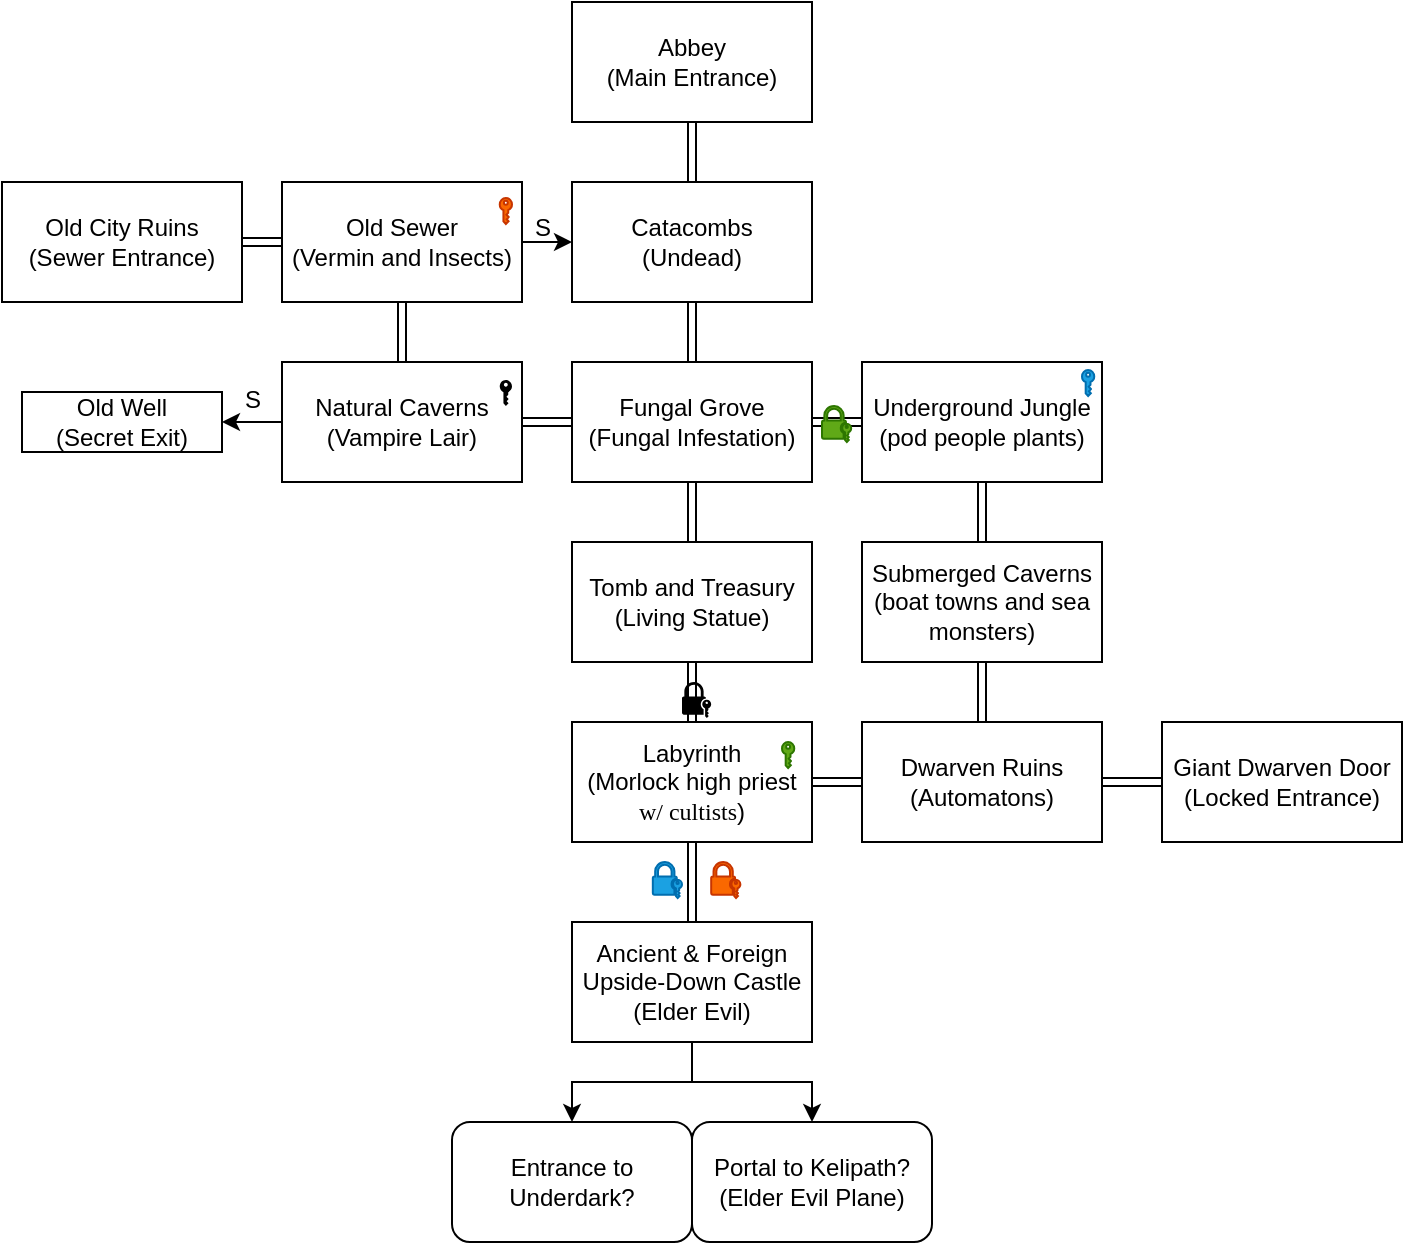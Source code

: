 <mxfile version="21.6.1" type="device">
  <diagram name="Page-1" id="71T6KuoD-LJVXBzpk2aA">
    <mxGraphModel dx="714" dy="1662" grid="1" gridSize="10" guides="1" tooltips="1" connect="1" arrows="1" fold="1" page="1" pageScale="1" pageWidth="850" pageHeight="1100" math="0" shadow="0">
      <root>
        <mxCell id="0" />
        <mxCell id="1" parent="0" />
        <mxCell id="omlJ6Cy1XjPE1LnsV1UD-1" value="Abbey&lt;br&gt;(Main Entrance)" style="rounded=0;whiteSpace=wrap;html=1;" parent="1" vertex="1">
          <mxGeometry x="365" y="10" width="120" height="60" as="geometry" />
        </mxCell>
        <mxCell id="omlJ6Cy1XjPE1LnsV1UD-9" style="edgeStyle=orthogonalEdgeStyle;rounded=0;orthogonalLoop=1;jettySize=auto;html=1;exitX=0.5;exitY=1;exitDx=0;exitDy=0;entryX=0.5;entryY=0;entryDx=0;entryDy=0;shape=link;" parent="1" source="omlJ6Cy1XjPE1LnsV1UD-2" target="omlJ6Cy1XjPE1LnsV1UD-4" edge="1">
          <mxGeometry relative="1" as="geometry" />
        </mxCell>
        <mxCell id="omlJ6Cy1XjPE1LnsV1UD-2" value="&lt;div&gt;Catacombs&lt;/div&gt;&lt;div&gt;(Undead)&lt;br&gt;&lt;/div&gt;" style="rounded=0;whiteSpace=wrap;html=1;" parent="1" vertex="1">
          <mxGeometry x="365" y="100" width="120" height="60" as="geometry" />
        </mxCell>
        <mxCell id="omlJ6Cy1XjPE1LnsV1UD-3" value="" style="endArrow=none;html=1;rounded=0;entryX=0.5;entryY=1;entryDx=0;entryDy=0;exitX=0.5;exitY=0;exitDx=0;exitDy=0;shape=link;" parent="1" source="omlJ6Cy1XjPE1LnsV1UD-2" target="omlJ6Cy1XjPE1LnsV1UD-1" edge="1">
          <mxGeometry width="50" height="50" relative="1" as="geometry">
            <mxPoint x="400" y="100" as="sourcePoint" />
            <mxPoint x="450" y="50" as="targetPoint" />
          </mxGeometry>
        </mxCell>
        <mxCell id="omlJ6Cy1XjPE1LnsV1UD-16" value="" style="edgeStyle=orthogonalEdgeStyle;rounded=0;orthogonalLoop=1;jettySize=auto;html=1;shape=link;" parent="1" source="omlJ6Cy1XjPE1LnsV1UD-4" target="omlJ6Cy1XjPE1LnsV1UD-14" edge="1">
          <mxGeometry relative="1" as="geometry" />
        </mxCell>
        <mxCell id="omlJ6Cy1XjPE1LnsV1UD-51" value="" style="edgeStyle=orthogonalEdgeStyle;rounded=0;orthogonalLoop=1;jettySize=auto;html=1;shape=link;" parent="1" source="omlJ6Cy1XjPE1LnsV1UD-4" target="omlJ6Cy1XjPE1LnsV1UD-45" edge="1">
          <mxGeometry relative="1" as="geometry" />
        </mxCell>
        <mxCell id="omlJ6Cy1XjPE1LnsV1UD-4" value="&lt;div&gt;Fungal Grove&lt;/div&gt;&lt;div&gt;(Fungal Infestation)&lt;/div&gt;" style="rounded=0;whiteSpace=wrap;html=1;" parent="1" vertex="1">
          <mxGeometry x="365" y="190" width="120" height="60" as="geometry" />
        </mxCell>
        <mxCell id="omlJ6Cy1XjPE1LnsV1UD-8" style="edgeStyle=orthogonalEdgeStyle;rounded=0;orthogonalLoop=1;jettySize=auto;html=1;exitX=0.5;exitY=1;exitDx=0;exitDy=0;" parent="1" source="omlJ6Cy1XjPE1LnsV1UD-2" target="omlJ6Cy1XjPE1LnsV1UD-2" edge="1">
          <mxGeometry relative="1" as="geometry" />
        </mxCell>
        <mxCell id="omlJ6Cy1XjPE1LnsV1UD-11" value="" style="edgeStyle=orthogonalEdgeStyle;rounded=0;orthogonalLoop=1;jettySize=auto;html=1;" parent="1" source="omlJ6Cy1XjPE1LnsV1UD-10" target="omlJ6Cy1XjPE1LnsV1UD-2" edge="1">
          <mxGeometry relative="1" as="geometry" />
        </mxCell>
        <mxCell id="omlJ6Cy1XjPE1LnsV1UD-15" value="" style="edgeStyle=orthogonalEdgeStyle;rounded=0;orthogonalLoop=1;jettySize=auto;html=1;shape=link;" parent="1" source="omlJ6Cy1XjPE1LnsV1UD-10" target="omlJ6Cy1XjPE1LnsV1UD-14" edge="1">
          <mxGeometry relative="1" as="geometry" />
        </mxCell>
        <mxCell id="omlJ6Cy1XjPE1LnsV1UD-10" value="&lt;div&gt;Old Sewer&lt;/div&gt;&lt;div&gt;(Vermin and Insects)&lt;br&gt;&lt;/div&gt;" style="rounded=0;whiteSpace=wrap;html=1;" parent="1" vertex="1">
          <mxGeometry x="220" y="100" width="120" height="60" as="geometry" />
        </mxCell>
        <mxCell id="omlJ6Cy1XjPE1LnsV1UD-13" value="" style="edgeStyle=orthogonalEdgeStyle;rounded=0;orthogonalLoop=1;jettySize=auto;html=1;shape=link;" parent="1" source="omlJ6Cy1XjPE1LnsV1UD-12" target="omlJ6Cy1XjPE1LnsV1UD-4" edge="1">
          <mxGeometry relative="1" as="geometry" />
        </mxCell>
        <mxCell id="omlJ6Cy1XjPE1LnsV1UD-12" value="&lt;div&gt;Tomb and Treasury&lt;/div&gt;&lt;div&gt;(Living Statue)&lt;br&gt;&lt;/div&gt;" style="rounded=0;whiteSpace=wrap;html=1;" parent="1" vertex="1">
          <mxGeometry x="365" y="280" width="120" height="60" as="geometry" />
        </mxCell>
        <mxCell id="omlJ6Cy1XjPE1LnsV1UD-24" value="" style="edgeStyle=orthogonalEdgeStyle;rounded=0;orthogonalLoop=1;jettySize=auto;html=1;" parent="1" source="omlJ6Cy1XjPE1LnsV1UD-14" target="omlJ6Cy1XjPE1LnsV1UD-22" edge="1">
          <mxGeometry relative="1" as="geometry" />
        </mxCell>
        <mxCell id="omlJ6Cy1XjPE1LnsV1UD-14" value="Natural Caverns&lt;br&gt;(Vampire Lair)" style="rounded=0;whiteSpace=wrap;html=1;" parent="1" vertex="1">
          <mxGeometry x="220" y="190" width="120" height="60" as="geometry" />
        </mxCell>
        <mxCell id="omlJ6Cy1XjPE1LnsV1UD-17" value="S" style="text;html=1;align=center;verticalAlign=middle;resizable=0;points=[];autosize=1;strokeColor=none;fillColor=none;" parent="1" vertex="1">
          <mxGeometry x="335" y="108" width="30" height="30" as="geometry" />
        </mxCell>
        <mxCell id="omlJ6Cy1XjPE1LnsV1UD-20" value="" style="sketch=0;pointerEvents=1;shadow=0;dashed=0;html=1;fillColor=#000000;labelPosition=center;verticalLabelPosition=bottom;verticalAlign=top;outlineConnect=0;align=center;shape=mxgraph.office.security.lock_with_key_security;strokeWidth=1;fillStyle=solid;strokeColor=none;gradientColor=default;gradientDirection=radial;" parent="1" vertex="1">
          <mxGeometry x="420" y="350" width="14.59" height="18" as="geometry" />
        </mxCell>
        <mxCell id="omlJ6Cy1XjPE1LnsV1UD-22" value="Old Well&lt;br&gt;(Secret Exit)" style="rounded=0;whiteSpace=wrap;html=1;" parent="1" vertex="1">
          <mxGeometry x="90" y="205" width="100" height="30" as="geometry" />
        </mxCell>
        <mxCell id="omlJ6Cy1XjPE1LnsV1UD-25" value="S" style="text;html=1;align=center;verticalAlign=middle;resizable=0;points=[];autosize=1;strokeColor=none;fillColor=none;" parent="1" vertex="1">
          <mxGeometry x="190" y="194" width="30" height="30" as="geometry" />
        </mxCell>
        <mxCell id="omlJ6Cy1XjPE1LnsV1UD-26" value="" style="pointerEvents=1;shadow=0;dashed=0;html=1;strokeColor=none;fillColor=#000000;labelPosition=center;verticalLabelPosition=bottom;verticalAlign=top;outlineConnect=0;align=center;shape=mxgraph.office.security.key_permissions;gradientColor=default;gradientDirection=radial;" parent="1" vertex="1">
          <mxGeometry x="328.87" y="199" width="6.13" height="13" as="geometry" />
        </mxCell>
        <mxCell id="omlJ6Cy1XjPE1LnsV1UD-29" value="" style="edgeStyle=orthogonalEdgeStyle;rounded=0;orthogonalLoop=1;jettySize=auto;html=1;shape=link;" parent="1" source="omlJ6Cy1XjPE1LnsV1UD-28" target="omlJ6Cy1XjPE1LnsV1UD-10" edge="1">
          <mxGeometry relative="1" as="geometry" />
        </mxCell>
        <mxCell id="omlJ6Cy1XjPE1LnsV1UD-28" value="Old City Ruins&lt;br&gt;(Sewer Entrance)" style="rounded=0;whiteSpace=wrap;html=1;" parent="1" vertex="1">
          <mxGeometry x="80" y="100" width="120" height="60" as="geometry" />
        </mxCell>
        <mxCell id="omlJ6Cy1XjPE1LnsV1UD-31" value="" style="edgeStyle=orthogonalEdgeStyle;rounded=0;orthogonalLoop=1;jettySize=auto;html=1;shape=link;" parent="1" source="omlJ6Cy1XjPE1LnsV1UD-30" target="omlJ6Cy1XjPE1LnsV1UD-12" edge="1">
          <mxGeometry relative="1" as="geometry" />
        </mxCell>
        <mxCell id="omlJ6Cy1XjPE1LnsV1UD-30" value="&lt;div&gt;Dwarven Ruins&lt;/div&gt;&lt;div&gt;(Automatons)&lt;br&gt;&lt;/div&gt;" style="rounded=0;whiteSpace=wrap;html=1;" parent="1" vertex="1">
          <mxGeometry x="510" y="370" width="120" height="60" as="geometry" />
        </mxCell>
        <mxCell id="omlJ6Cy1XjPE1LnsV1UD-34" value="" style="edgeStyle=orthogonalEdgeStyle;rounded=0;orthogonalLoop=1;jettySize=auto;html=1;shape=link;" parent="1" source="omlJ6Cy1XjPE1LnsV1UD-32" target="omlJ6Cy1XjPE1LnsV1UD-30" edge="1">
          <mxGeometry relative="1" as="geometry" />
        </mxCell>
        <mxCell id="omlJ6Cy1XjPE1LnsV1UD-32" value="Giant Dwarven Door&lt;br&gt;(Locked Entrance)" style="rounded=0;whiteSpace=wrap;html=1;" parent="1" vertex="1">
          <mxGeometry x="660" y="370" width="120" height="60" as="geometry" />
        </mxCell>
        <mxCell id="omlJ6Cy1XjPE1LnsV1UD-37" value="" style="edgeStyle=orthogonalEdgeStyle;rounded=0;orthogonalLoop=1;jettySize=auto;html=1;shape=link;" parent="1" source="omlJ6Cy1XjPE1LnsV1UD-36" target="omlJ6Cy1XjPE1LnsV1UD-12" edge="1">
          <mxGeometry relative="1" as="geometry" />
        </mxCell>
        <mxCell id="omlJ6Cy1XjPE1LnsV1UD-36" value="&lt;div&gt;Labyrinth&lt;/div&gt;&lt;div&gt;(Morlock high priest&lt;span dir=&quot;ltr&quot; role=&quot;presentation&quot; style=&quot;left: 73.55%; top: 74.99%; font-size: calc(var(--scale-factor)*8.98px); font-family: serif;&quot;&gt; &lt;/span&gt;&lt;span dir=&quot;ltr&quot; role=&quot;presentation&quot; style=&quot;left: 74.06%; top: 74.99%; font-size: calc(var(--scale-factor)*8.98px); font-family: serif; transform: scaleX(0.801);&quot;&gt;w/ cultists&lt;/span&gt;)&lt;br&gt;&lt;/div&gt;" style="rounded=0;whiteSpace=wrap;html=1;" parent="1" vertex="1">
          <mxGeometry x="365" y="370" width="120" height="60" as="geometry" />
        </mxCell>
        <mxCell id="omlJ6Cy1XjPE1LnsV1UD-48" value="" style="edgeStyle=orthogonalEdgeStyle;rounded=0;orthogonalLoop=1;jettySize=auto;html=1;shape=link;" parent="1" source="omlJ6Cy1XjPE1LnsV1UD-44" target="omlJ6Cy1XjPE1LnsV1UD-30" edge="1">
          <mxGeometry relative="1" as="geometry" />
        </mxCell>
        <mxCell id="omlJ6Cy1XjPE1LnsV1UD-44" value="Submerged Caverns (boat towns and sea monsters)" style="rounded=0;whiteSpace=wrap;html=1;" parent="1" vertex="1">
          <mxGeometry x="510" y="280" width="120" height="60" as="geometry" />
        </mxCell>
        <mxCell id="omlJ6Cy1XjPE1LnsV1UD-49" value="" style="edgeStyle=orthogonalEdgeStyle;rounded=0;orthogonalLoop=1;jettySize=auto;html=1;shape=link;" parent="1" source="omlJ6Cy1XjPE1LnsV1UD-45" target="omlJ6Cy1XjPE1LnsV1UD-44" edge="1">
          <mxGeometry relative="1" as="geometry" />
        </mxCell>
        <mxCell id="omlJ6Cy1XjPE1LnsV1UD-45" value="Underground Jungle (pod people plants)" style="rounded=0;whiteSpace=wrap;html=1;" parent="1" vertex="1">
          <mxGeometry x="510" y="190" width="120" height="60" as="geometry" />
        </mxCell>
        <mxCell id="omlJ6Cy1XjPE1LnsV1UD-53" value="" style="sketch=0;pointerEvents=1;shadow=0;dashed=0;html=1;labelPosition=center;verticalLabelPosition=bottom;verticalAlign=top;outlineConnect=0;align=center;shape=mxgraph.office.security.lock_with_key_security;strokeWidth=1;fillStyle=solid;gradientDirection=radial;fillColor=#60a917;fontColor=#ffffff;strokeColor=#2D7600;" parent="1" vertex="1">
          <mxGeometry x="490" y="212" width="14.59" height="18" as="geometry" />
        </mxCell>
        <mxCell id="omlJ6Cy1XjPE1LnsV1UD-54" value="" style="pointerEvents=1;shadow=0;dashed=0;html=1;strokeColor=#2D7600;fillColor=#60a917;labelPosition=center;verticalLabelPosition=bottom;verticalAlign=top;outlineConnect=0;align=center;shape=mxgraph.office.security.key_permissions;gradientDirection=radial;fontColor=#ffffff;" parent="1" vertex="1">
          <mxGeometry x="470" y="380" width="6.13" height="13" as="geometry" />
        </mxCell>
        <mxCell id="omlJ6Cy1XjPE1LnsV1UD-57" value="" style="edgeStyle=orthogonalEdgeStyle;rounded=0;orthogonalLoop=1;jettySize=auto;html=1;shape=link;" parent="1" source="omlJ6Cy1XjPE1LnsV1UD-55" target="omlJ6Cy1XjPE1LnsV1UD-36" edge="1">
          <mxGeometry relative="1" as="geometry" />
        </mxCell>
        <mxCell id="omlJ6Cy1XjPE1LnsV1UD-63" value="" style="edgeStyle=orthogonalEdgeStyle;rounded=0;orthogonalLoop=1;jettySize=auto;html=1;" parent="1" source="omlJ6Cy1XjPE1LnsV1UD-55" target="omlJ6Cy1XjPE1LnsV1UD-62" edge="1">
          <mxGeometry relative="1" as="geometry" />
        </mxCell>
        <mxCell id="omlJ6Cy1XjPE1LnsV1UD-68" value="" style="edgeStyle=orthogonalEdgeStyle;rounded=0;orthogonalLoop=1;jettySize=auto;html=1;" parent="1" source="omlJ6Cy1XjPE1LnsV1UD-55" target="omlJ6Cy1XjPE1LnsV1UD-65" edge="1">
          <mxGeometry relative="1" as="geometry" />
        </mxCell>
        <mxCell id="omlJ6Cy1XjPE1LnsV1UD-55" value="Ancient &amp;amp; Foreign Upside-Down Castle (Elder Evil)" style="rounded=0;whiteSpace=wrap;html=1;" parent="1" vertex="1">
          <mxGeometry x="365" y="470" width="120" height="60" as="geometry" />
        </mxCell>
        <mxCell id="omlJ6Cy1XjPE1LnsV1UD-62" value="Entrance to Underdark?" style="rounded=1;whiteSpace=wrap;html=1;" parent="1" vertex="1">
          <mxGeometry x="305" y="570" width="120" height="60" as="geometry" />
        </mxCell>
        <mxCell id="omlJ6Cy1XjPE1LnsV1UD-65" value="&lt;div&gt;Portal to Kelipath? (Elder Evil Plane)&lt;br&gt;&lt;/div&gt;" style="rounded=1;whiteSpace=wrap;html=1;" parent="1" vertex="1">
          <mxGeometry x="425" y="570" width="120" height="60" as="geometry" />
        </mxCell>
        <mxCell id="omlJ6Cy1XjPE1LnsV1UD-69" value="" style="sketch=0;pointerEvents=1;shadow=0;dashed=0;html=1;labelPosition=center;verticalLabelPosition=bottom;verticalAlign=top;outlineConnect=0;align=center;shape=mxgraph.office.security.lock_with_key_security;strokeWidth=1;fillStyle=solid;gradientDirection=radial;fillColor=#1ba1e2;fontColor=#ffffff;strokeColor=#006EAF;" parent="1" vertex="1">
          <mxGeometry x="405.41" y="440" width="14.59" height="18" as="geometry" />
        </mxCell>
        <mxCell id="omlJ6Cy1XjPE1LnsV1UD-70" value="" style="pointerEvents=1;shadow=0;dashed=0;html=1;strokeColor=#006EAF;fillColor=#1ba1e2;labelPosition=center;verticalLabelPosition=bottom;verticalAlign=top;outlineConnect=0;align=center;shape=mxgraph.office.security.key_permissions;gradientDirection=radial;fontColor=#ffffff;" parent="1" vertex="1">
          <mxGeometry x="620" y="194" width="6.13" height="13" as="geometry" />
        </mxCell>
        <mxCell id="omlJ6Cy1XjPE1LnsV1UD-71" value="" style="sketch=0;pointerEvents=1;shadow=0;dashed=0;html=1;labelPosition=center;verticalLabelPosition=bottom;verticalAlign=top;outlineConnect=0;align=center;shape=mxgraph.office.security.lock_with_key_security;strokeWidth=1;fillStyle=solid;gradientDirection=radial;fillColor=#fa6800;fontColor=#000000;strokeColor=#C73500;" parent="1" vertex="1">
          <mxGeometry x="434.59" y="440" width="14.59" height="18" as="geometry" />
        </mxCell>
        <mxCell id="omlJ6Cy1XjPE1LnsV1UD-72" value="" style="pointerEvents=1;shadow=0;dashed=0;html=1;strokeColor=#C73500;fillColor=#fa6800;labelPosition=center;verticalLabelPosition=bottom;verticalAlign=top;outlineConnect=0;align=center;shape=mxgraph.office.security.key_permissions;gradientDirection=radial;fontColor=#000000;" parent="1" vertex="1">
          <mxGeometry x="328.87" y="108" width="6.13" height="13" as="geometry" />
        </mxCell>
      </root>
    </mxGraphModel>
  </diagram>
</mxfile>
